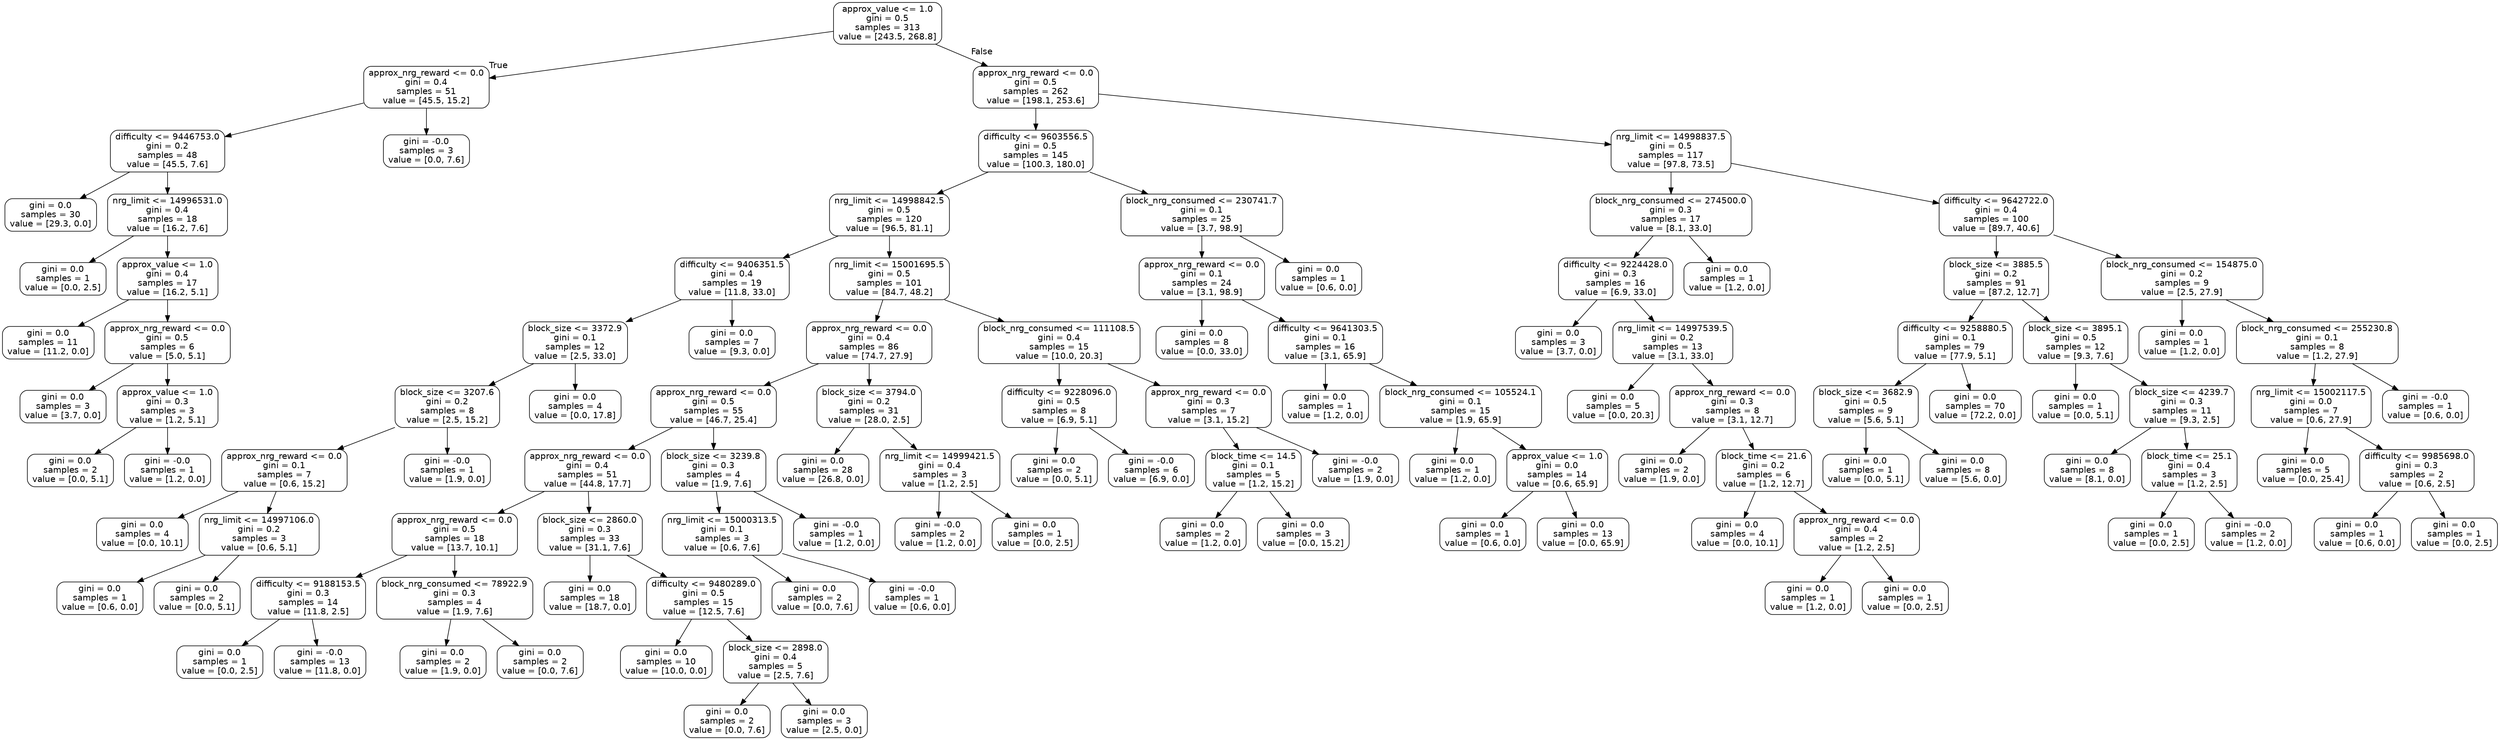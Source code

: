 digraph Tree {
node [shape=box, style="rounded", color="black", fontname=helvetica] ;
edge [fontname=helvetica] ;
0 [label="approx_value <= 1.0\ngini = 0.5\nsamples = 313\nvalue = [243.5, 268.8]"] ;
1 [label="approx_nrg_reward <= 0.0\ngini = 0.4\nsamples = 51\nvalue = [45.5, 15.2]"] ;
0 -> 1 [labeldistance=2.5, labelangle=45, headlabel="True"] ;
2 [label="difficulty <= 9446753.0\ngini = 0.2\nsamples = 48\nvalue = [45.5, 7.6]"] ;
1 -> 2 ;
3 [label="gini = 0.0\nsamples = 30\nvalue = [29.3, 0.0]"] ;
2 -> 3 ;
4 [label="nrg_limit <= 14996531.0\ngini = 0.4\nsamples = 18\nvalue = [16.2, 7.6]"] ;
2 -> 4 ;
5 [label="gini = 0.0\nsamples = 1\nvalue = [0.0, 2.5]"] ;
4 -> 5 ;
6 [label="approx_value <= 1.0\ngini = 0.4\nsamples = 17\nvalue = [16.2, 5.1]"] ;
4 -> 6 ;
7 [label="gini = 0.0\nsamples = 11\nvalue = [11.2, 0.0]"] ;
6 -> 7 ;
8 [label="approx_nrg_reward <= 0.0\ngini = 0.5\nsamples = 6\nvalue = [5.0, 5.1]"] ;
6 -> 8 ;
9 [label="gini = 0.0\nsamples = 3\nvalue = [3.7, 0.0]"] ;
8 -> 9 ;
10 [label="approx_value <= 1.0\ngini = 0.3\nsamples = 3\nvalue = [1.2, 5.1]"] ;
8 -> 10 ;
11 [label="gini = 0.0\nsamples = 2\nvalue = [0.0, 5.1]"] ;
10 -> 11 ;
12 [label="gini = -0.0\nsamples = 1\nvalue = [1.2, 0.0]"] ;
10 -> 12 ;
13 [label="gini = -0.0\nsamples = 3\nvalue = [0.0, 7.6]"] ;
1 -> 13 ;
14 [label="approx_nrg_reward <= 0.0\ngini = 0.5\nsamples = 262\nvalue = [198.1, 253.6]"] ;
0 -> 14 [labeldistance=2.5, labelangle=-45, headlabel="False"] ;
15 [label="difficulty <= 9603556.5\ngini = 0.5\nsamples = 145\nvalue = [100.3, 180.0]"] ;
14 -> 15 ;
16 [label="nrg_limit <= 14998842.5\ngini = 0.5\nsamples = 120\nvalue = [96.5, 81.1]"] ;
15 -> 16 ;
17 [label="difficulty <= 9406351.5\ngini = 0.4\nsamples = 19\nvalue = [11.8, 33.0]"] ;
16 -> 17 ;
18 [label="block_size <= 3372.9\ngini = 0.1\nsamples = 12\nvalue = [2.5, 33.0]"] ;
17 -> 18 ;
19 [label="block_size <= 3207.6\ngini = 0.2\nsamples = 8\nvalue = [2.5, 15.2]"] ;
18 -> 19 ;
20 [label="approx_nrg_reward <= 0.0\ngini = 0.1\nsamples = 7\nvalue = [0.6, 15.2]"] ;
19 -> 20 ;
21 [label="gini = 0.0\nsamples = 4\nvalue = [0.0, 10.1]"] ;
20 -> 21 ;
22 [label="nrg_limit <= 14997106.0\ngini = 0.2\nsamples = 3\nvalue = [0.6, 5.1]"] ;
20 -> 22 ;
23 [label="gini = 0.0\nsamples = 1\nvalue = [0.6, 0.0]"] ;
22 -> 23 ;
24 [label="gini = 0.0\nsamples = 2\nvalue = [0.0, 5.1]"] ;
22 -> 24 ;
25 [label="gini = -0.0\nsamples = 1\nvalue = [1.9, 0.0]"] ;
19 -> 25 ;
26 [label="gini = 0.0\nsamples = 4\nvalue = [0.0, 17.8]"] ;
18 -> 26 ;
27 [label="gini = 0.0\nsamples = 7\nvalue = [9.3, 0.0]"] ;
17 -> 27 ;
28 [label="nrg_limit <= 15001695.5\ngini = 0.5\nsamples = 101\nvalue = [84.7, 48.2]"] ;
16 -> 28 ;
29 [label="approx_nrg_reward <= 0.0\ngini = 0.4\nsamples = 86\nvalue = [74.7, 27.9]"] ;
28 -> 29 ;
30 [label="approx_nrg_reward <= 0.0\ngini = 0.5\nsamples = 55\nvalue = [46.7, 25.4]"] ;
29 -> 30 ;
31 [label="approx_nrg_reward <= 0.0\ngini = 0.4\nsamples = 51\nvalue = [44.8, 17.7]"] ;
30 -> 31 ;
32 [label="approx_nrg_reward <= 0.0\ngini = 0.5\nsamples = 18\nvalue = [13.7, 10.1]"] ;
31 -> 32 ;
33 [label="difficulty <= 9188153.5\ngini = 0.3\nsamples = 14\nvalue = [11.8, 2.5]"] ;
32 -> 33 ;
34 [label="gini = 0.0\nsamples = 1\nvalue = [0.0, 2.5]"] ;
33 -> 34 ;
35 [label="gini = -0.0\nsamples = 13\nvalue = [11.8, 0.0]"] ;
33 -> 35 ;
36 [label="block_nrg_consumed <= 78922.9\ngini = 0.3\nsamples = 4\nvalue = [1.9, 7.6]"] ;
32 -> 36 ;
37 [label="gini = 0.0\nsamples = 2\nvalue = [1.9, 0.0]"] ;
36 -> 37 ;
38 [label="gini = 0.0\nsamples = 2\nvalue = [0.0, 7.6]"] ;
36 -> 38 ;
39 [label="block_size <= 2860.0\ngini = 0.3\nsamples = 33\nvalue = [31.1, 7.6]"] ;
31 -> 39 ;
40 [label="gini = 0.0\nsamples = 18\nvalue = [18.7, 0.0]"] ;
39 -> 40 ;
41 [label="difficulty <= 9480289.0\ngini = 0.5\nsamples = 15\nvalue = [12.5, 7.6]"] ;
39 -> 41 ;
42 [label="gini = 0.0\nsamples = 10\nvalue = [10.0, 0.0]"] ;
41 -> 42 ;
43 [label="block_size <= 2898.0\ngini = 0.4\nsamples = 5\nvalue = [2.5, 7.6]"] ;
41 -> 43 ;
44 [label="gini = 0.0\nsamples = 2\nvalue = [0.0, 7.6]"] ;
43 -> 44 ;
45 [label="gini = 0.0\nsamples = 3\nvalue = [2.5, 0.0]"] ;
43 -> 45 ;
46 [label="block_size <= 3239.8\ngini = 0.3\nsamples = 4\nvalue = [1.9, 7.6]"] ;
30 -> 46 ;
47 [label="nrg_limit <= 15000313.5\ngini = 0.1\nsamples = 3\nvalue = [0.6, 7.6]"] ;
46 -> 47 ;
48 [label="gini = 0.0\nsamples = 2\nvalue = [0.0, 7.6]"] ;
47 -> 48 ;
49 [label="gini = -0.0\nsamples = 1\nvalue = [0.6, 0.0]"] ;
47 -> 49 ;
50 [label="gini = -0.0\nsamples = 1\nvalue = [1.2, 0.0]"] ;
46 -> 50 ;
51 [label="block_size <= 3794.0\ngini = 0.2\nsamples = 31\nvalue = [28.0, 2.5]"] ;
29 -> 51 ;
52 [label="gini = 0.0\nsamples = 28\nvalue = [26.8, 0.0]"] ;
51 -> 52 ;
53 [label="nrg_limit <= 14999421.5\ngini = 0.4\nsamples = 3\nvalue = [1.2, 2.5]"] ;
51 -> 53 ;
54 [label="gini = -0.0\nsamples = 2\nvalue = [1.2, 0.0]"] ;
53 -> 54 ;
55 [label="gini = 0.0\nsamples = 1\nvalue = [0.0, 2.5]"] ;
53 -> 55 ;
56 [label="block_nrg_consumed <= 111108.5\ngini = 0.4\nsamples = 15\nvalue = [10.0, 20.3]"] ;
28 -> 56 ;
57 [label="difficulty <= 9228096.0\ngini = 0.5\nsamples = 8\nvalue = [6.9, 5.1]"] ;
56 -> 57 ;
58 [label="gini = 0.0\nsamples = 2\nvalue = [0.0, 5.1]"] ;
57 -> 58 ;
59 [label="gini = -0.0\nsamples = 6\nvalue = [6.9, 0.0]"] ;
57 -> 59 ;
60 [label="approx_nrg_reward <= 0.0\ngini = 0.3\nsamples = 7\nvalue = [3.1, 15.2]"] ;
56 -> 60 ;
61 [label="block_time <= 14.5\ngini = 0.1\nsamples = 5\nvalue = [1.2, 15.2]"] ;
60 -> 61 ;
62 [label="gini = 0.0\nsamples = 2\nvalue = [1.2, 0.0]"] ;
61 -> 62 ;
63 [label="gini = 0.0\nsamples = 3\nvalue = [0.0, 15.2]"] ;
61 -> 63 ;
64 [label="gini = -0.0\nsamples = 2\nvalue = [1.9, 0.0]"] ;
60 -> 64 ;
65 [label="block_nrg_consumed <= 230741.7\ngini = 0.1\nsamples = 25\nvalue = [3.7, 98.9]"] ;
15 -> 65 ;
66 [label="approx_nrg_reward <= 0.0\ngini = 0.1\nsamples = 24\nvalue = [3.1, 98.9]"] ;
65 -> 66 ;
67 [label="gini = 0.0\nsamples = 8\nvalue = [0.0, 33.0]"] ;
66 -> 67 ;
68 [label="difficulty <= 9641303.5\ngini = 0.1\nsamples = 16\nvalue = [3.1, 65.9]"] ;
66 -> 68 ;
69 [label="gini = 0.0\nsamples = 1\nvalue = [1.2, 0.0]"] ;
68 -> 69 ;
70 [label="block_nrg_consumed <= 105524.1\ngini = 0.1\nsamples = 15\nvalue = [1.9, 65.9]"] ;
68 -> 70 ;
71 [label="gini = 0.0\nsamples = 1\nvalue = [1.2, 0.0]"] ;
70 -> 71 ;
72 [label="approx_value <= 1.0\ngini = 0.0\nsamples = 14\nvalue = [0.6, 65.9]"] ;
70 -> 72 ;
73 [label="gini = 0.0\nsamples = 1\nvalue = [0.6, 0.0]"] ;
72 -> 73 ;
74 [label="gini = 0.0\nsamples = 13\nvalue = [0.0, 65.9]"] ;
72 -> 74 ;
75 [label="gini = 0.0\nsamples = 1\nvalue = [0.6, 0.0]"] ;
65 -> 75 ;
76 [label="nrg_limit <= 14998837.5\ngini = 0.5\nsamples = 117\nvalue = [97.8, 73.5]"] ;
14 -> 76 ;
77 [label="block_nrg_consumed <= 274500.0\ngini = 0.3\nsamples = 17\nvalue = [8.1, 33.0]"] ;
76 -> 77 ;
78 [label="difficulty <= 9224428.0\ngini = 0.3\nsamples = 16\nvalue = [6.9, 33.0]"] ;
77 -> 78 ;
79 [label="gini = 0.0\nsamples = 3\nvalue = [3.7, 0.0]"] ;
78 -> 79 ;
80 [label="nrg_limit <= 14997539.5\ngini = 0.2\nsamples = 13\nvalue = [3.1, 33.0]"] ;
78 -> 80 ;
81 [label="gini = 0.0\nsamples = 5\nvalue = [0.0, 20.3]"] ;
80 -> 81 ;
82 [label="approx_nrg_reward <= 0.0\ngini = 0.3\nsamples = 8\nvalue = [3.1, 12.7]"] ;
80 -> 82 ;
83 [label="gini = 0.0\nsamples = 2\nvalue = [1.9, 0.0]"] ;
82 -> 83 ;
84 [label="block_time <= 21.6\ngini = 0.2\nsamples = 6\nvalue = [1.2, 12.7]"] ;
82 -> 84 ;
85 [label="gini = 0.0\nsamples = 4\nvalue = [0.0, 10.1]"] ;
84 -> 85 ;
86 [label="approx_nrg_reward <= 0.0\ngini = 0.4\nsamples = 2\nvalue = [1.2, 2.5]"] ;
84 -> 86 ;
87 [label="gini = 0.0\nsamples = 1\nvalue = [1.2, 0.0]"] ;
86 -> 87 ;
88 [label="gini = 0.0\nsamples = 1\nvalue = [0.0, 2.5]"] ;
86 -> 88 ;
89 [label="gini = 0.0\nsamples = 1\nvalue = [1.2, 0.0]"] ;
77 -> 89 ;
90 [label="difficulty <= 9642722.0\ngini = 0.4\nsamples = 100\nvalue = [89.7, 40.6]"] ;
76 -> 90 ;
91 [label="block_size <= 3885.5\ngini = 0.2\nsamples = 91\nvalue = [87.2, 12.7]"] ;
90 -> 91 ;
92 [label="difficulty <= 9258880.5\ngini = 0.1\nsamples = 79\nvalue = [77.9, 5.1]"] ;
91 -> 92 ;
93 [label="block_size <= 3682.9\ngini = 0.5\nsamples = 9\nvalue = [5.6, 5.1]"] ;
92 -> 93 ;
94 [label="gini = 0.0\nsamples = 1\nvalue = [0.0, 5.1]"] ;
93 -> 94 ;
95 [label="gini = 0.0\nsamples = 8\nvalue = [5.6, 0.0]"] ;
93 -> 95 ;
96 [label="gini = 0.0\nsamples = 70\nvalue = [72.2, 0.0]"] ;
92 -> 96 ;
97 [label="block_size <= 3895.1\ngini = 0.5\nsamples = 12\nvalue = [9.3, 7.6]"] ;
91 -> 97 ;
98 [label="gini = 0.0\nsamples = 1\nvalue = [0.0, 5.1]"] ;
97 -> 98 ;
99 [label="block_size <= 4239.7\ngini = 0.3\nsamples = 11\nvalue = [9.3, 2.5]"] ;
97 -> 99 ;
100 [label="gini = 0.0\nsamples = 8\nvalue = [8.1, 0.0]"] ;
99 -> 100 ;
101 [label="block_time <= 25.1\ngini = 0.4\nsamples = 3\nvalue = [1.2, 2.5]"] ;
99 -> 101 ;
102 [label="gini = 0.0\nsamples = 1\nvalue = [0.0, 2.5]"] ;
101 -> 102 ;
103 [label="gini = -0.0\nsamples = 2\nvalue = [1.2, 0.0]"] ;
101 -> 103 ;
104 [label="block_nrg_consumed <= 154875.0\ngini = 0.2\nsamples = 9\nvalue = [2.5, 27.9]"] ;
90 -> 104 ;
105 [label="gini = 0.0\nsamples = 1\nvalue = [1.2, 0.0]"] ;
104 -> 105 ;
106 [label="block_nrg_consumed <= 255230.8\ngini = 0.1\nsamples = 8\nvalue = [1.2, 27.9]"] ;
104 -> 106 ;
107 [label="nrg_limit <= 15002117.5\ngini = 0.0\nsamples = 7\nvalue = [0.6, 27.9]"] ;
106 -> 107 ;
108 [label="gini = 0.0\nsamples = 5\nvalue = [0.0, 25.4]"] ;
107 -> 108 ;
109 [label="difficulty <= 9985698.0\ngini = 0.3\nsamples = 2\nvalue = [0.6, 2.5]"] ;
107 -> 109 ;
110 [label="gini = 0.0\nsamples = 1\nvalue = [0.6, 0.0]"] ;
109 -> 110 ;
111 [label="gini = 0.0\nsamples = 1\nvalue = [0.0, 2.5]"] ;
109 -> 111 ;
112 [label="gini = -0.0\nsamples = 1\nvalue = [0.6, 0.0]"] ;
106 -> 112 ;
}
